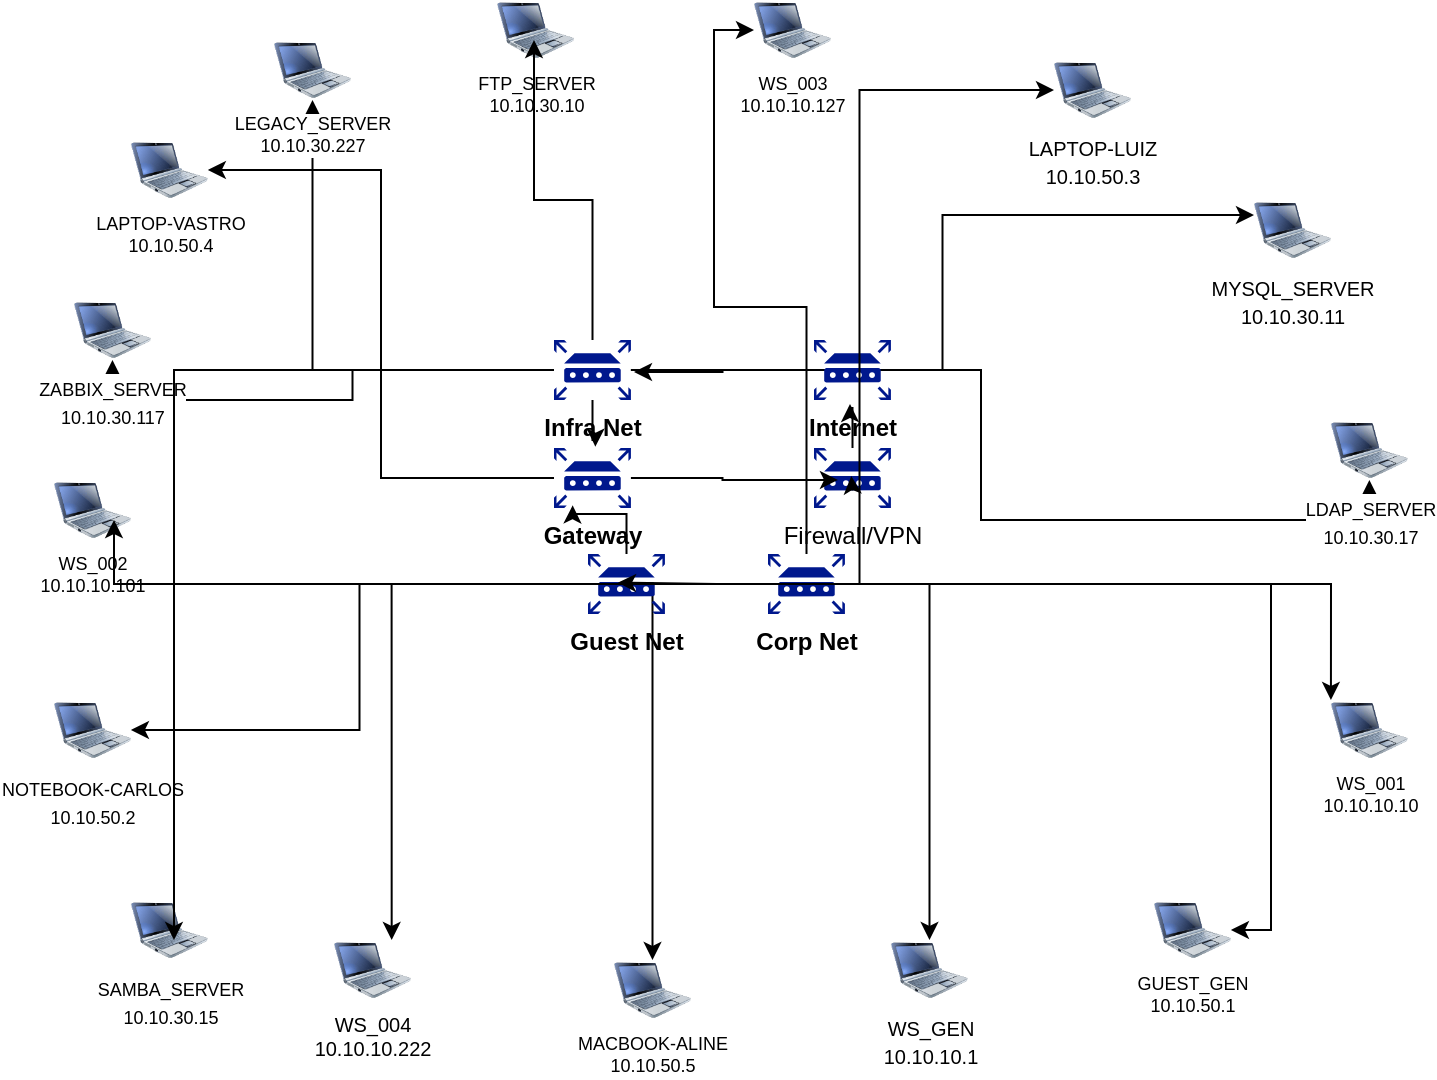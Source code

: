 <mxfile version="28.0.7">
  <diagram name="Página-1" id="lNJ2ovs0g6LFE_lhDx4_">
    <mxGraphModel dx="1048" dy="617" grid="1" gridSize="10" guides="1" tooltips="1" connect="1" arrows="1" fold="1" page="1" pageScale="1" pageWidth="827" pageHeight="1169" math="0" shadow="0">
      <root>
        <mxCell id="0" />
        <mxCell id="1" parent="0" />
        <mxCell id="IH5QfgohFq5v_MC3kZl0-30" style="edgeStyle=orthogonalEdgeStyle;rounded=0;orthogonalLoop=1;jettySize=auto;html=1;entryX=0.5;entryY=1;entryDx=0;entryDy=0;" edge="1" parent="1" source="IH5QfgohFq5v_MC3kZl0-2" target="IH5QfgohFq5v_MC3kZl0-29">
          <mxGeometry relative="1" as="geometry" />
        </mxCell>
        <mxCell id="IH5QfgohFq5v_MC3kZl0-31" style="edgeStyle=orthogonalEdgeStyle;rounded=0;orthogonalLoop=1;jettySize=auto;html=1;entryX=0;entryY=0.25;entryDx=0;entryDy=0;" edge="1" parent="1" source="IH5QfgohFq5v_MC3kZl0-2" target="IH5QfgohFq5v_MC3kZl0-28">
          <mxGeometry relative="1" as="geometry" />
        </mxCell>
        <mxCell id="IH5QfgohFq5v_MC3kZl0-45" style="edgeStyle=orthogonalEdgeStyle;rounded=0;orthogonalLoop=1;jettySize=auto;html=1;" edge="1" parent="1" source="IH5QfgohFq5v_MC3kZl0-2" target="IH5QfgohFq5v_MC3kZl0-41">
          <mxGeometry relative="1" as="geometry" />
        </mxCell>
        <mxCell id="IH5QfgohFq5v_MC3kZl0-48" style="edgeStyle=orthogonalEdgeStyle;rounded=0;orthogonalLoop=1;jettySize=auto;html=1;entryX=0.5;entryY=1;entryDx=0;entryDy=0;" edge="1" parent="1" source="IH5QfgohFq5v_MC3kZl0-2" target="IH5QfgohFq5v_MC3kZl0-38">
          <mxGeometry relative="1" as="geometry" />
        </mxCell>
        <mxCell id="IH5QfgohFq5v_MC3kZl0-2" value="Infra Net" style="sketch=0;aspect=fixed;pointerEvents=1;shadow=0;dashed=0;html=1;strokeColor=none;labelPosition=center;verticalLabelPosition=bottom;verticalAlign=top;align=center;fillColor=#00188D;shape=mxgraph.mscae.enterprise.router;fontStyle=1" vertex="1" parent="1">
          <mxGeometry x="300" y="180" width="38.46" height="30" as="geometry" />
        </mxCell>
        <mxCell id="IH5QfgohFq5v_MC3kZl0-3" value="Internet" style="sketch=0;aspect=fixed;pointerEvents=1;shadow=0;dashed=0;html=1;strokeColor=none;labelPosition=center;verticalLabelPosition=bottom;verticalAlign=top;align=center;fillColor=#00188D;shape=mxgraph.mscae.enterprise.router;fontStyle=1" vertex="1" parent="1">
          <mxGeometry x="430" y="180" width="38.46" height="30" as="geometry" />
        </mxCell>
        <mxCell id="IH5QfgohFq5v_MC3kZl0-47" style="edgeStyle=orthogonalEdgeStyle;rounded=0;orthogonalLoop=1;jettySize=auto;html=1;entryX=1;entryY=0.5;entryDx=0;entryDy=0;" edge="1" parent="1" source="IH5QfgohFq5v_MC3kZl0-4" target="IH5QfgohFq5v_MC3kZl0-42">
          <mxGeometry relative="1" as="geometry" />
        </mxCell>
        <mxCell id="IH5QfgohFq5v_MC3kZl0-4" value="Gateway" style="sketch=0;aspect=fixed;pointerEvents=1;shadow=0;dashed=0;html=1;strokeColor=none;labelPosition=center;verticalLabelPosition=bottom;verticalAlign=top;align=center;fillColor=#00188D;shape=mxgraph.mscae.enterprise.router;fontStyle=1" vertex="1" parent="1">
          <mxGeometry x="300" y="234" width="38.46" height="30" as="geometry" />
        </mxCell>
        <mxCell id="IH5QfgohFq5v_MC3kZl0-5" value="Firewall/VPN" style="sketch=0;aspect=fixed;pointerEvents=1;shadow=0;dashed=0;html=1;strokeColor=none;labelPosition=center;verticalLabelPosition=bottom;verticalAlign=top;align=center;fillColor=#00188D;shape=mxgraph.mscae.enterprise.router" vertex="1" parent="1">
          <mxGeometry x="430" y="234" width="38.46" height="30" as="geometry" />
        </mxCell>
        <mxCell id="IH5QfgohFq5v_MC3kZl0-6" style="edgeStyle=orthogonalEdgeStyle;rounded=0;orthogonalLoop=1;jettySize=auto;html=1;exitX=0.5;exitY=0.71;exitDx=0;exitDy=0;exitPerimeter=0;entryX=0.485;entryY=0.467;entryDx=0;entryDy=0;entryPerimeter=0;" edge="1" parent="1" source="IH5QfgohFq5v_MC3kZl0-5" target="IH5QfgohFq5v_MC3kZl0-5">
          <mxGeometry relative="1" as="geometry" />
        </mxCell>
        <mxCell id="IH5QfgohFq5v_MC3kZl0-16" style="edgeStyle=orthogonalEdgeStyle;rounded=0;orthogonalLoop=1;jettySize=auto;html=1;entryX=0;entryY=0;entryDx=0;entryDy=0;" edge="1" parent="1" source="IH5QfgohFq5v_MC3kZl0-7" target="IH5QfgohFq5v_MC3kZl0-9">
          <mxGeometry relative="1" as="geometry" />
        </mxCell>
        <mxCell id="IH5QfgohFq5v_MC3kZl0-17" style="edgeStyle=orthogonalEdgeStyle;rounded=0;orthogonalLoop=1;jettySize=auto;html=1;" edge="1" parent="1" source="IH5QfgohFq5v_MC3kZl0-7" target="IH5QfgohFq5v_MC3kZl0-12">
          <mxGeometry relative="1" as="geometry" />
        </mxCell>
        <mxCell id="IH5QfgohFq5v_MC3kZl0-19" style="edgeStyle=orthogonalEdgeStyle;rounded=0;orthogonalLoop=1;jettySize=auto;html=1;" edge="1" parent="1" source="IH5QfgohFq5v_MC3kZl0-7" target="IH5QfgohFq5v_MC3kZl0-11">
          <mxGeometry relative="1" as="geometry" />
        </mxCell>
        <mxCell id="IH5QfgohFq5v_MC3kZl0-21" style="edgeStyle=orthogonalEdgeStyle;rounded=0;orthogonalLoop=1;jettySize=auto;html=1;entryX=0.75;entryY=0;entryDx=0;entryDy=0;" edge="1" parent="1" source="IH5QfgohFq5v_MC3kZl0-7" target="IH5QfgohFq5v_MC3kZl0-20">
          <mxGeometry relative="1" as="geometry" />
        </mxCell>
        <mxCell id="IH5QfgohFq5v_MC3kZl0-35" style="edgeStyle=orthogonalEdgeStyle;rounded=0;orthogonalLoop=1;jettySize=auto;html=1;entryX=0;entryY=0.5;entryDx=0;entryDy=0;" edge="1" parent="1" source="IH5QfgohFq5v_MC3kZl0-7" target="IH5QfgohFq5v_MC3kZl0-32">
          <mxGeometry relative="1" as="geometry" />
        </mxCell>
        <mxCell id="IH5QfgohFq5v_MC3kZl0-7" value="Corp Net" style="sketch=0;aspect=fixed;pointerEvents=1;shadow=0;dashed=0;html=1;strokeColor=none;labelPosition=center;verticalLabelPosition=bottom;verticalAlign=top;align=center;fillColor=#00188D;shape=mxgraph.mscae.enterprise.router;fontStyle=1" vertex="1" parent="1">
          <mxGeometry x="407" y="287" width="38.46" height="30" as="geometry" />
        </mxCell>
        <mxCell id="IH5QfgohFq5v_MC3kZl0-34" style="edgeStyle=orthogonalEdgeStyle;rounded=0;orthogonalLoop=1;jettySize=auto;html=1;entryX=0;entryY=0.5;entryDx=0;entryDy=0;" edge="1" parent="1" source="IH5QfgohFq5v_MC3kZl0-8" target="IH5QfgohFq5v_MC3kZl0-33">
          <mxGeometry relative="1" as="geometry" />
        </mxCell>
        <mxCell id="IH5QfgohFq5v_MC3kZl0-52" style="edgeStyle=orthogonalEdgeStyle;rounded=0;orthogonalLoop=1;jettySize=auto;html=1;entryX=1;entryY=0.5;entryDx=0;entryDy=0;" edge="1" parent="1" source="IH5QfgohFq5v_MC3kZl0-8" target="IH5QfgohFq5v_MC3kZl0-36">
          <mxGeometry relative="1" as="geometry" />
        </mxCell>
        <mxCell id="IH5QfgohFq5v_MC3kZl0-8" value="&lt;b&gt;Guest Net&lt;/b&gt;" style="sketch=0;aspect=fixed;pointerEvents=1;shadow=0;dashed=0;html=1;strokeColor=none;labelPosition=center;verticalLabelPosition=bottom;verticalAlign=top;align=center;fillColor=#00188D;shape=mxgraph.mscae.enterprise.router" vertex="1" parent="1">
          <mxGeometry x="317" y="287" width="38.46" height="30" as="geometry" />
        </mxCell>
        <mxCell id="IH5QfgohFq5v_MC3kZl0-9" value="WS_001&lt;div&gt;10.10.10.10&lt;/div&gt;" style="image;html=1;image=img/lib/clip_art/computers/Netbook_128x128.png;fontSize=9;" vertex="1" parent="1">
          <mxGeometry x="688.46" y="360" width="38.46" height="30" as="geometry" />
        </mxCell>
        <mxCell id="IH5QfgohFq5v_MC3kZl0-10" value="GUEST_GEN&lt;div&gt;10.10.50.1&lt;/div&gt;" style="image;html=1;image=img/lib/clip_art/computers/Netbook_128x128.png;fontSize=9;" vertex="1" parent="1">
          <mxGeometry x="600" y="460" width="38.46" height="30" as="geometry" />
        </mxCell>
        <mxCell id="IH5QfgohFq5v_MC3kZl0-11" value="&lt;font size=&quot;1&quot;&gt;WS_GEN&lt;/font&gt;&lt;div&gt;&lt;font size=&quot;1&quot;&gt;10.10.10.1&lt;/font&gt;&lt;/div&gt;" style="image;html=1;image=img/lib/clip_art/computers/Netbook_128x128.png" vertex="1" parent="1">
          <mxGeometry x="468.46" y="480" width="38.46" height="30" as="geometry" />
        </mxCell>
        <mxCell id="IH5QfgohFq5v_MC3kZl0-12" value="MACBOOK-ALINE&lt;div&gt;10.10.50.5&lt;/div&gt;" style="image;html=1;image=img/lib/clip_art/computers/Netbook_128x128.png;fontSize=9;" vertex="1" parent="1">
          <mxGeometry x="330" y="490" width="38.46" height="30" as="geometry" />
        </mxCell>
        <mxCell id="IH5QfgohFq5v_MC3kZl0-18" style="edgeStyle=orthogonalEdgeStyle;rounded=0;orthogonalLoop=1;jettySize=auto;html=1;entryX=1;entryY=0.5;entryDx=0;entryDy=0;" edge="1" parent="1" source="IH5QfgohFq5v_MC3kZl0-7" target="IH5QfgohFq5v_MC3kZl0-10">
          <mxGeometry relative="1" as="geometry">
            <mxPoint x="600" y="390" as="targetPoint" />
          </mxGeometry>
        </mxCell>
        <mxCell id="IH5QfgohFq5v_MC3kZl0-20" value="&lt;font size=&quot;1&quot;&gt;WS_004&lt;/font&gt;&lt;div&gt;&lt;font size=&quot;1&quot;&gt;10.10.10.222&lt;/font&gt;&lt;/div&gt;" style="image;html=1;image=img/lib/clip_art/computers/Netbook_128x128.png;fontSize=8;" vertex="1" parent="1">
          <mxGeometry x="190" y="480" width="38.46" height="30" as="geometry" />
        </mxCell>
        <mxCell id="IH5QfgohFq5v_MC3kZl0-22" style="edgeStyle=orthogonalEdgeStyle;rounded=0;orthogonalLoop=1;jettySize=auto;html=1;entryX=0.39;entryY=0.478;entryDx=0;entryDy=0;entryPerimeter=0;" edge="1" parent="1" source="IH5QfgohFq5v_MC3kZl0-7" target="IH5QfgohFq5v_MC3kZl0-8">
          <mxGeometry relative="1" as="geometry" />
        </mxCell>
        <mxCell id="IH5QfgohFq5v_MC3kZl0-23" style="edgeStyle=orthogonalEdgeStyle;rounded=0;orthogonalLoop=1;jettySize=auto;html=1;entryX=0.243;entryY=0.956;entryDx=0;entryDy=0;entryPerimeter=0;" edge="1" parent="1" source="IH5QfgohFq5v_MC3kZl0-8" target="IH5QfgohFq5v_MC3kZl0-4">
          <mxGeometry relative="1" as="geometry" />
        </mxCell>
        <mxCell id="IH5QfgohFq5v_MC3kZl0-24" style="edgeStyle=orthogonalEdgeStyle;rounded=0;orthogonalLoop=1;jettySize=auto;html=1;entryX=0.312;entryY=0.533;entryDx=0;entryDy=0;entryPerimeter=0;" edge="1" parent="1" source="IH5QfgohFq5v_MC3kZl0-4" target="IH5QfgohFq5v_MC3kZl0-5">
          <mxGeometry relative="1" as="geometry" />
        </mxCell>
        <mxCell id="IH5QfgohFq5v_MC3kZl0-25" style="edgeStyle=orthogonalEdgeStyle;rounded=0;orthogonalLoop=1;jettySize=auto;html=1;entryX=0.468;entryY=1.067;entryDx=0;entryDy=0;entryPerimeter=0;" edge="1" parent="1" source="IH5QfgohFq5v_MC3kZl0-5" target="IH5QfgohFq5v_MC3kZl0-3">
          <mxGeometry relative="1" as="geometry" />
        </mxCell>
        <mxCell id="IH5QfgohFq5v_MC3kZl0-26" style="edgeStyle=orthogonalEdgeStyle;rounded=0;orthogonalLoop=1;jettySize=auto;html=1;entryX=1.04;entryY=0.533;entryDx=0;entryDy=0;entryPerimeter=0;" edge="1" parent="1" source="IH5QfgohFq5v_MC3kZl0-3" target="IH5QfgohFq5v_MC3kZl0-2">
          <mxGeometry relative="1" as="geometry" />
        </mxCell>
        <mxCell id="IH5QfgohFq5v_MC3kZl0-27" style="edgeStyle=orthogonalEdgeStyle;rounded=0;orthogonalLoop=1;jettySize=auto;html=1;entryX=0.537;entryY=-0.022;entryDx=0;entryDy=0;entryPerimeter=0;" edge="1" parent="1" source="IH5QfgohFq5v_MC3kZl0-2" target="IH5QfgohFq5v_MC3kZl0-4">
          <mxGeometry relative="1" as="geometry" />
        </mxCell>
        <mxCell id="IH5QfgohFq5v_MC3kZl0-28" value="&lt;font size=&quot;1&quot;&gt;MYSQL_SERVER&lt;/font&gt;&lt;div&gt;&lt;font size=&quot;1&quot;&gt;10.10.30.11&lt;/font&gt;&lt;/div&gt;" style="image;html=1;image=img/lib/clip_art/computers/Netbook_128x128.png" vertex="1" parent="1">
          <mxGeometry x="650" y="110" width="38.46" height="30" as="geometry" />
        </mxCell>
        <mxCell id="IH5QfgohFq5v_MC3kZl0-29" value="&lt;font style=&quot;font-size: 9px;&quot;&gt;LDAP_SERVER&lt;/font&gt;&lt;div&gt;&lt;font style=&quot;font-size: 9px;&quot;&gt;10.10.30.17&lt;/font&gt;&lt;/div&gt;" style="image;html=1;image=img/lib/clip_art/computers/Netbook_128x128.png" vertex="1" parent="1">
          <mxGeometry x="688.46" y="220" width="38.46" height="30" as="geometry" />
        </mxCell>
        <mxCell id="IH5QfgohFq5v_MC3kZl0-32" value="WS_003&lt;div&gt;10.10.10.127&lt;/div&gt;" style="image;html=1;image=img/lib/clip_art/computers/Netbook_128x128.png;fontSize=9;" vertex="1" parent="1">
          <mxGeometry x="400.0" y="10" width="38.46" height="30" as="geometry" />
        </mxCell>
        <mxCell id="IH5QfgohFq5v_MC3kZl0-33" value="&lt;font size=&quot;1&quot;&gt;LAPTOP-LUIZ&lt;/font&gt;&lt;div&gt;&lt;font size=&quot;1&quot;&gt;10.10.50.3&lt;/font&gt;&lt;/div&gt;" style="image;html=1;image=img/lib/clip_art/computers/Netbook_128x128.png" vertex="1" parent="1">
          <mxGeometry x="550" y="40" width="38.46" height="30" as="geometry" />
        </mxCell>
        <mxCell id="IH5QfgohFq5v_MC3kZl0-36" value="&lt;font style=&quot;font-size: 9px;&quot;&gt;NOTEBOOK-CARLOS&lt;/font&gt;&lt;div&gt;&lt;font style=&quot;font-size: 9px;&quot;&gt;10.10.50.2&lt;/font&gt;&lt;/div&gt;" style="image;html=1;image=img/lib/clip_art/computers/Netbook_128x128.png" vertex="1" parent="1">
          <mxGeometry x="50" y="360" width="38.46" height="30" as="geometry" />
        </mxCell>
        <mxCell id="IH5QfgohFq5v_MC3kZl0-37" value="WS_002&lt;div&gt;10.10.10.101&lt;/div&gt;" style="image;html=1;image=img/lib/clip_art/computers/Netbook_128x128.png;fontSize=9;" vertex="1" parent="1">
          <mxGeometry x="50" y="250" width="38.46" height="30" as="geometry" />
        </mxCell>
        <mxCell id="IH5QfgohFq5v_MC3kZl0-38" value="&lt;font style=&quot;font-size: 9px;&quot;&gt;ZABBIX_SERVER&lt;/font&gt;&lt;div&gt;&lt;font style=&quot;font-size: 9px;&quot;&gt;10.10.30.117&lt;/font&gt;&lt;/div&gt;" style="image;html=1;image=img/lib/clip_art/computers/Netbook_128x128.png" vertex="1" parent="1">
          <mxGeometry x="60.0" y="160" width="38.46" height="30" as="geometry" />
        </mxCell>
        <mxCell id="IH5QfgohFq5v_MC3kZl0-40" value="FTP_SERVER&lt;div&gt;10.10.30.10&lt;/div&gt;" style="image;html=1;image=img/lib/clip_art/computers/Netbook_128x128.png;fontSize=9;" vertex="1" parent="1">
          <mxGeometry x="271.54" y="10" width="38.46" height="30" as="geometry" />
        </mxCell>
        <mxCell id="IH5QfgohFq5v_MC3kZl0-41" value="LEGACY_SERVER&lt;div&gt;10.10.30.227&lt;/div&gt;" style="image;html=1;image=img/lib/clip_art/computers/Netbook_128x128.png;fontSize=9;" vertex="1" parent="1">
          <mxGeometry x="160" y="30" width="38.46" height="30" as="geometry" />
        </mxCell>
        <mxCell id="IH5QfgohFq5v_MC3kZl0-42" value="LAPTOP-VASTRO&lt;div&gt;10.10.50.4&lt;/div&gt;" style="image;html=1;image=img/lib/clip_art/computers/Netbook_128x128.png;fontSize=9;" vertex="1" parent="1">
          <mxGeometry x="88.46" y="80" width="38.46" height="30" as="geometry" />
        </mxCell>
        <mxCell id="IH5QfgohFq5v_MC3kZl0-44" style="edgeStyle=orthogonalEdgeStyle;rounded=0;orthogonalLoop=1;jettySize=auto;html=1;entryX=0.48;entryY=0.667;entryDx=0;entryDy=0;entryPerimeter=0;" edge="1" parent="1" source="IH5QfgohFq5v_MC3kZl0-2" target="IH5QfgohFq5v_MC3kZl0-40">
          <mxGeometry relative="1" as="geometry" />
        </mxCell>
        <mxCell id="IH5QfgohFq5v_MC3kZl0-49" style="edgeStyle=orthogonalEdgeStyle;rounded=0;orthogonalLoop=1;jettySize=auto;html=1;entryX=0.78;entryY=0.667;entryDx=0;entryDy=0;entryPerimeter=0;" edge="1" parent="1" source="IH5QfgohFq5v_MC3kZl0-7" target="IH5QfgohFq5v_MC3kZl0-37">
          <mxGeometry relative="1" as="geometry" />
        </mxCell>
        <mxCell id="IH5QfgohFq5v_MC3kZl0-50" value="&lt;font style=&quot;font-size: 9px;&quot;&gt;SAMBA_SERVER&lt;/font&gt;&lt;div&gt;&lt;font style=&quot;font-size: 9px;&quot;&gt;10.10.30.15&lt;/font&gt;&lt;/div&gt;" style="image;html=1;image=img/lib/clip_art/computers/Netbook_128x128.png" vertex="1" parent="1">
          <mxGeometry x="88.46" y="460" width="38.46" height="30" as="geometry" />
        </mxCell>
        <mxCell id="IH5QfgohFq5v_MC3kZl0-51" style="edgeStyle=orthogonalEdgeStyle;rounded=0;orthogonalLoop=1;jettySize=auto;html=1;entryX=0.56;entryY=0.667;entryDx=0;entryDy=0;entryPerimeter=0;" edge="1" parent="1" source="IH5QfgohFq5v_MC3kZl0-2" target="IH5QfgohFq5v_MC3kZl0-50">
          <mxGeometry relative="1" as="geometry" />
        </mxCell>
      </root>
    </mxGraphModel>
  </diagram>
</mxfile>
